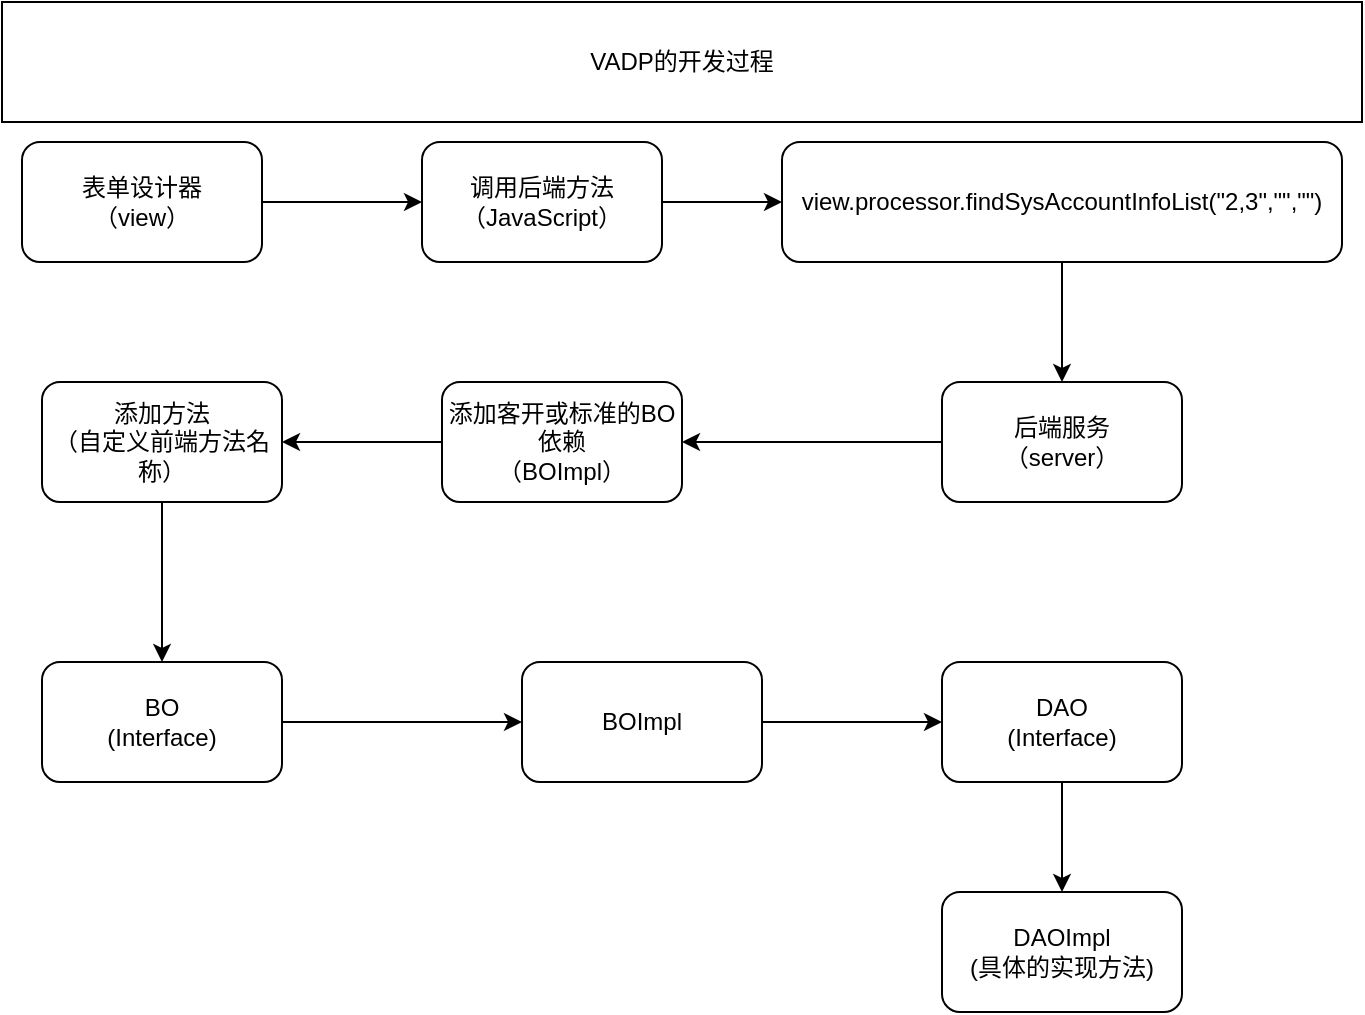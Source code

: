 <mxfile version="26.2.14">
  <diagram name="第 1 页" id="vPlIOLLUKM6bT6ggozFT">
    <mxGraphModel dx="977" dy="514" grid="1" gridSize="10" guides="1" tooltips="1" connect="1" arrows="1" fold="1" page="1" pageScale="1" pageWidth="827" pageHeight="1169" math="0" shadow="0">
      <root>
        <mxCell id="0" />
        <mxCell id="1" parent="0" />
        <mxCell id="W-skbeQEMJc8F4TyrRdm-3" style="edgeStyle=orthogonalEdgeStyle;rounded=0;orthogonalLoop=1;jettySize=auto;html=1;exitX=1;exitY=0.5;exitDx=0;exitDy=0;entryX=0;entryY=0.5;entryDx=0;entryDy=0;" edge="1" parent="1" source="W-skbeQEMJc8F4TyrRdm-1" target="W-skbeQEMJc8F4TyrRdm-2">
          <mxGeometry relative="1" as="geometry" />
        </mxCell>
        <mxCell id="W-skbeQEMJc8F4TyrRdm-1" value="&lt;div&gt;表单设计器&lt;/div&gt;&lt;div&gt;（&lt;span style=&quot;background-color: transparent; color: light-dark(rgb(0, 0, 0), rgb(255, 255, 255));&quot;&gt;view&lt;/span&gt;&lt;span style=&quot;background-color: transparent; color: light-dark(rgb(0, 0, 0), rgb(255, 255, 255));&quot;&gt;）&lt;/span&gt;&lt;/div&gt;" style="rounded=1;whiteSpace=wrap;html=1;" vertex="1" parent="1">
          <mxGeometry x="60" y="180" width="120" height="60" as="geometry" />
        </mxCell>
        <mxCell id="W-skbeQEMJc8F4TyrRdm-5" style="edgeStyle=orthogonalEdgeStyle;rounded=0;orthogonalLoop=1;jettySize=auto;html=1;exitX=1;exitY=0.5;exitDx=0;exitDy=0;entryX=0;entryY=0.5;entryDx=0;entryDy=0;" edge="1" parent="1" source="W-skbeQEMJc8F4TyrRdm-2" target="W-skbeQEMJc8F4TyrRdm-4">
          <mxGeometry relative="1" as="geometry" />
        </mxCell>
        <mxCell id="W-skbeQEMJc8F4TyrRdm-2" value="&lt;div&gt;调用后端方法&lt;/div&gt;&lt;div&gt;（&lt;span style=&quot;background-color: transparent; color: light-dark(rgb(0, 0, 0), rgb(255, 255, 255));&quot;&gt;JavaScript&lt;/span&gt;&lt;span style=&quot;background-color: transparent; color: light-dark(rgb(0, 0, 0), rgb(255, 255, 255));&quot;&gt;）&lt;/span&gt;&lt;/div&gt;" style="rounded=1;whiteSpace=wrap;html=1;" vertex="1" parent="1">
          <mxGeometry x="260" y="180" width="120" height="60" as="geometry" />
        </mxCell>
        <mxCell id="W-skbeQEMJc8F4TyrRdm-7" style="edgeStyle=orthogonalEdgeStyle;rounded=0;orthogonalLoop=1;jettySize=auto;html=1;exitX=0.5;exitY=1;exitDx=0;exitDy=0;entryX=0.5;entryY=0;entryDx=0;entryDy=0;" edge="1" parent="1" source="W-skbeQEMJc8F4TyrRdm-4" target="W-skbeQEMJc8F4TyrRdm-6">
          <mxGeometry relative="1" as="geometry" />
        </mxCell>
        <mxCell id="W-skbeQEMJc8F4TyrRdm-4" value="view.processor.findSysAccountInfoList(&quot;2,3&quot;,&quot;&quot;,&quot;&quot;)" style="rounded=1;whiteSpace=wrap;html=1;" vertex="1" parent="1">
          <mxGeometry x="440" y="180" width="280" height="60" as="geometry" />
        </mxCell>
        <mxCell id="W-skbeQEMJc8F4TyrRdm-11" style="edgeStyle=orthogonalEdgeStyle;rounded=0;orthogonalLoop=1;jettySize=auto;html=1;exitX=0;exitY=0.5;exitDx=0;exitDy=0;entryX=1;entryY=0.5;entryDx=0;entryDy=0;" edge="1" parent="1" source="W-skbeQEMJc8F4TyrRdm-6" target="W-skbeQEMJc8F4TyrRdm-10">
          <mxGeometry relative="1" as="geometry" />
        </mxCell>
        <mxCell id="W-skbeQEMJc8F4TyrRdm-6" value="后端服务&lt;br&gt;（server）" style="rounded=1;whiteSpace=wrap;html=1;" vertex="1" parent="1">
          <mxGeometry x="520" y="300" width="120" height="60" as="geometry" />
        </mxCell>
        <mxCell id="W-skbeQEMJc8F4TyrRdm-17" style="edgeStyle=orthogonalEdgeStyle;rounded=0;orthogonalLoop=1;jettySize=auto;html=1;exitX=0.5;exitY=1;exitDx=0;exitDy=0;entryX=0.5;entryY=0;entryDx=0;entryDy=0;" edge="1" parent="1" source="W-skbeQEMJc8F4TyrRdm-8" target="W-skbeQEMJc8F4TyrRdm-13">
          <mxGeometry relative="1" as="geometry" />
        </mxCell>
        <mxCell id="W-skbeQEMJc8F4TyrRdm-8" value="添加方法&lt;div&gt;（自定义前端方法名称）&lt;/div&gt;" style="rounded=1;whiteSpace=wrap;html=1;" vertex="1" parent="1">
          <mxGeometry x="70" y="300" width="120" height="60" as="geometry" />
        </mxCell>
        <mxCell id="W-skbeQEMJc8F4TyrRdm-12" style="edgeStyle=orthogonalEdgeStyle;rounded=0;orthogonalLoop=1;jettySize=auto;html=1;exitX=0;exitY=0.5;exitDx=0;exitDy=0;entryX=1;entryY=0.5;entryDx=0;entryDy=0;" edge="1" parent="1" source="W-skbeQEMJc8F4TyrRdm-10" target="W-skbeQEMJc8F4TyrRdm-8">
          <mxGeometry relative="1" as="geometry" />
        </mxCell>
        <mxCell id="W-skbeQEMJc8F4TyrRdm-10" value="添加客开或标准的BO依赖&lt;br&gt;（BOImpl）" style="rounded=1;whiteSpace=wrap;html=1;" vertex="1" parent="1">
          <mxGeometry x="270" y="300" width="120" height="60" as="geometry" />
        </mxCell>
        <mxCell id="W-skbeQEMJc8F4TyrRdm-18" style="edgeStyle=orthogonalEdgeStyle;rounded=0;orthogonalLoop=1;jettySize=auto;html=1;exitX=1;exitY=0.5;exitDx=0;exitDy=0;entryX=0;entryY=0.5;entryDx=0;entryDy=0;" edge="1" parent="1" source="W-skbeQEMJc8F4TyrRdm-13" target="W-skbeQEMJc8F4TyrRdm-14">
          <mxGeometry relative="1" as="geometry" />
        </mxCell>
        <mxCell id="W-skbeQEMJc8F4TyrRdm-13" value="BO&lt;div&gt;(Interface)&lt;/div&gt;" style="rounded=1;whiteSpace=wrap;html=1;" vertex="1" parent="1">
          <mxGeometry x="70" y="440" width="120" height="60" as="geometry" />
        </mxCell>
        <mxCell id="W-skbeQEMJc8F4TyrRdm-19" style="edgeStyle=orthogonalEdgeStyle;rounded=0;orthogonalLoop=1;jettySize=auto;html=1;exitX=1;exitY=0.5;exitDx=0;exitDy=0;entryX=0;entryY=0.5;entryDx=0;entryDy=0;" edge="1" parent="1" source="W-skbeQEMJc8F4TyrRdm-14" target="W-skbeQEMJc8F4TyrRdm-15">
          <mxGeometry relative="1" as="geometry" />
        </mxCell>
        <mxCell id="W-skbeQEMJc8F4TyrRdm-14" value="BOImpl" style="rounded=1;whiteSpace=wrap;html=1;" vertex="1" parent="1">
          <mxGeometry x="310" y="440" width="120" height="60" as="geometry" />
        </mxCell>
        <mxCell id="W-skbeQEMJc8F4TyrRdm-20" style="edgeStyle=orthogonalEdgeStyle;rounded=0;orthogonalLoop=1;jettySize=auto;html=1;exitX=0.5;exitY=1;exitDx=0;exitDy=0;entryX=0.5;entryY=0;entryDx=0;entryDy=0;" edge="1" parent="1" source="W-skbeQEMJc8F4TyrRdm-15" target="W-skbeQEMJc8F4TyrRdm-16">
          <mxGeometry relative="1" as="geometry" />
        </mxCell>
        <mxCell id="W-skbeQEMJc8F4TyrRdm-15" value="DAO&lt;br&gt;&lt;div&gt;(Interface)&lt;/div&gt;" style="rounded=1;whiteSpace=wrap;html=1;" vertex="1" parent="1">
          <mxGeometry x="520" y="440" width="120" height="60" as="geometry" />
        </mxCell>
        <mxCell id="W-skbeQEMJc8F4TyrRdm-16" value="DAOImpl&lt;div&gt;(具体的实现方法)&lt;/div&gt;" style="rounded=1;whiteSpace=wrap;html=1;" vertex="1" parent="1">
          <mxGeometry x="520" y="555" width="120" height="60" as="geometry" />
        </mxCell>
        <mxCell id="W-skbeQEMJc8F4TyrRdm-21" value="VADP的开发过程" style="rounded=0;whiteSpace=wrap;html=1;" vertex="1" parent="1">
          <mxGeometry x="50" y="110" width="680" height="60" as="geometry" />
        </mxCell>
      </root>
    </mxGraphModel>
  </diagram>
</mxfile>
